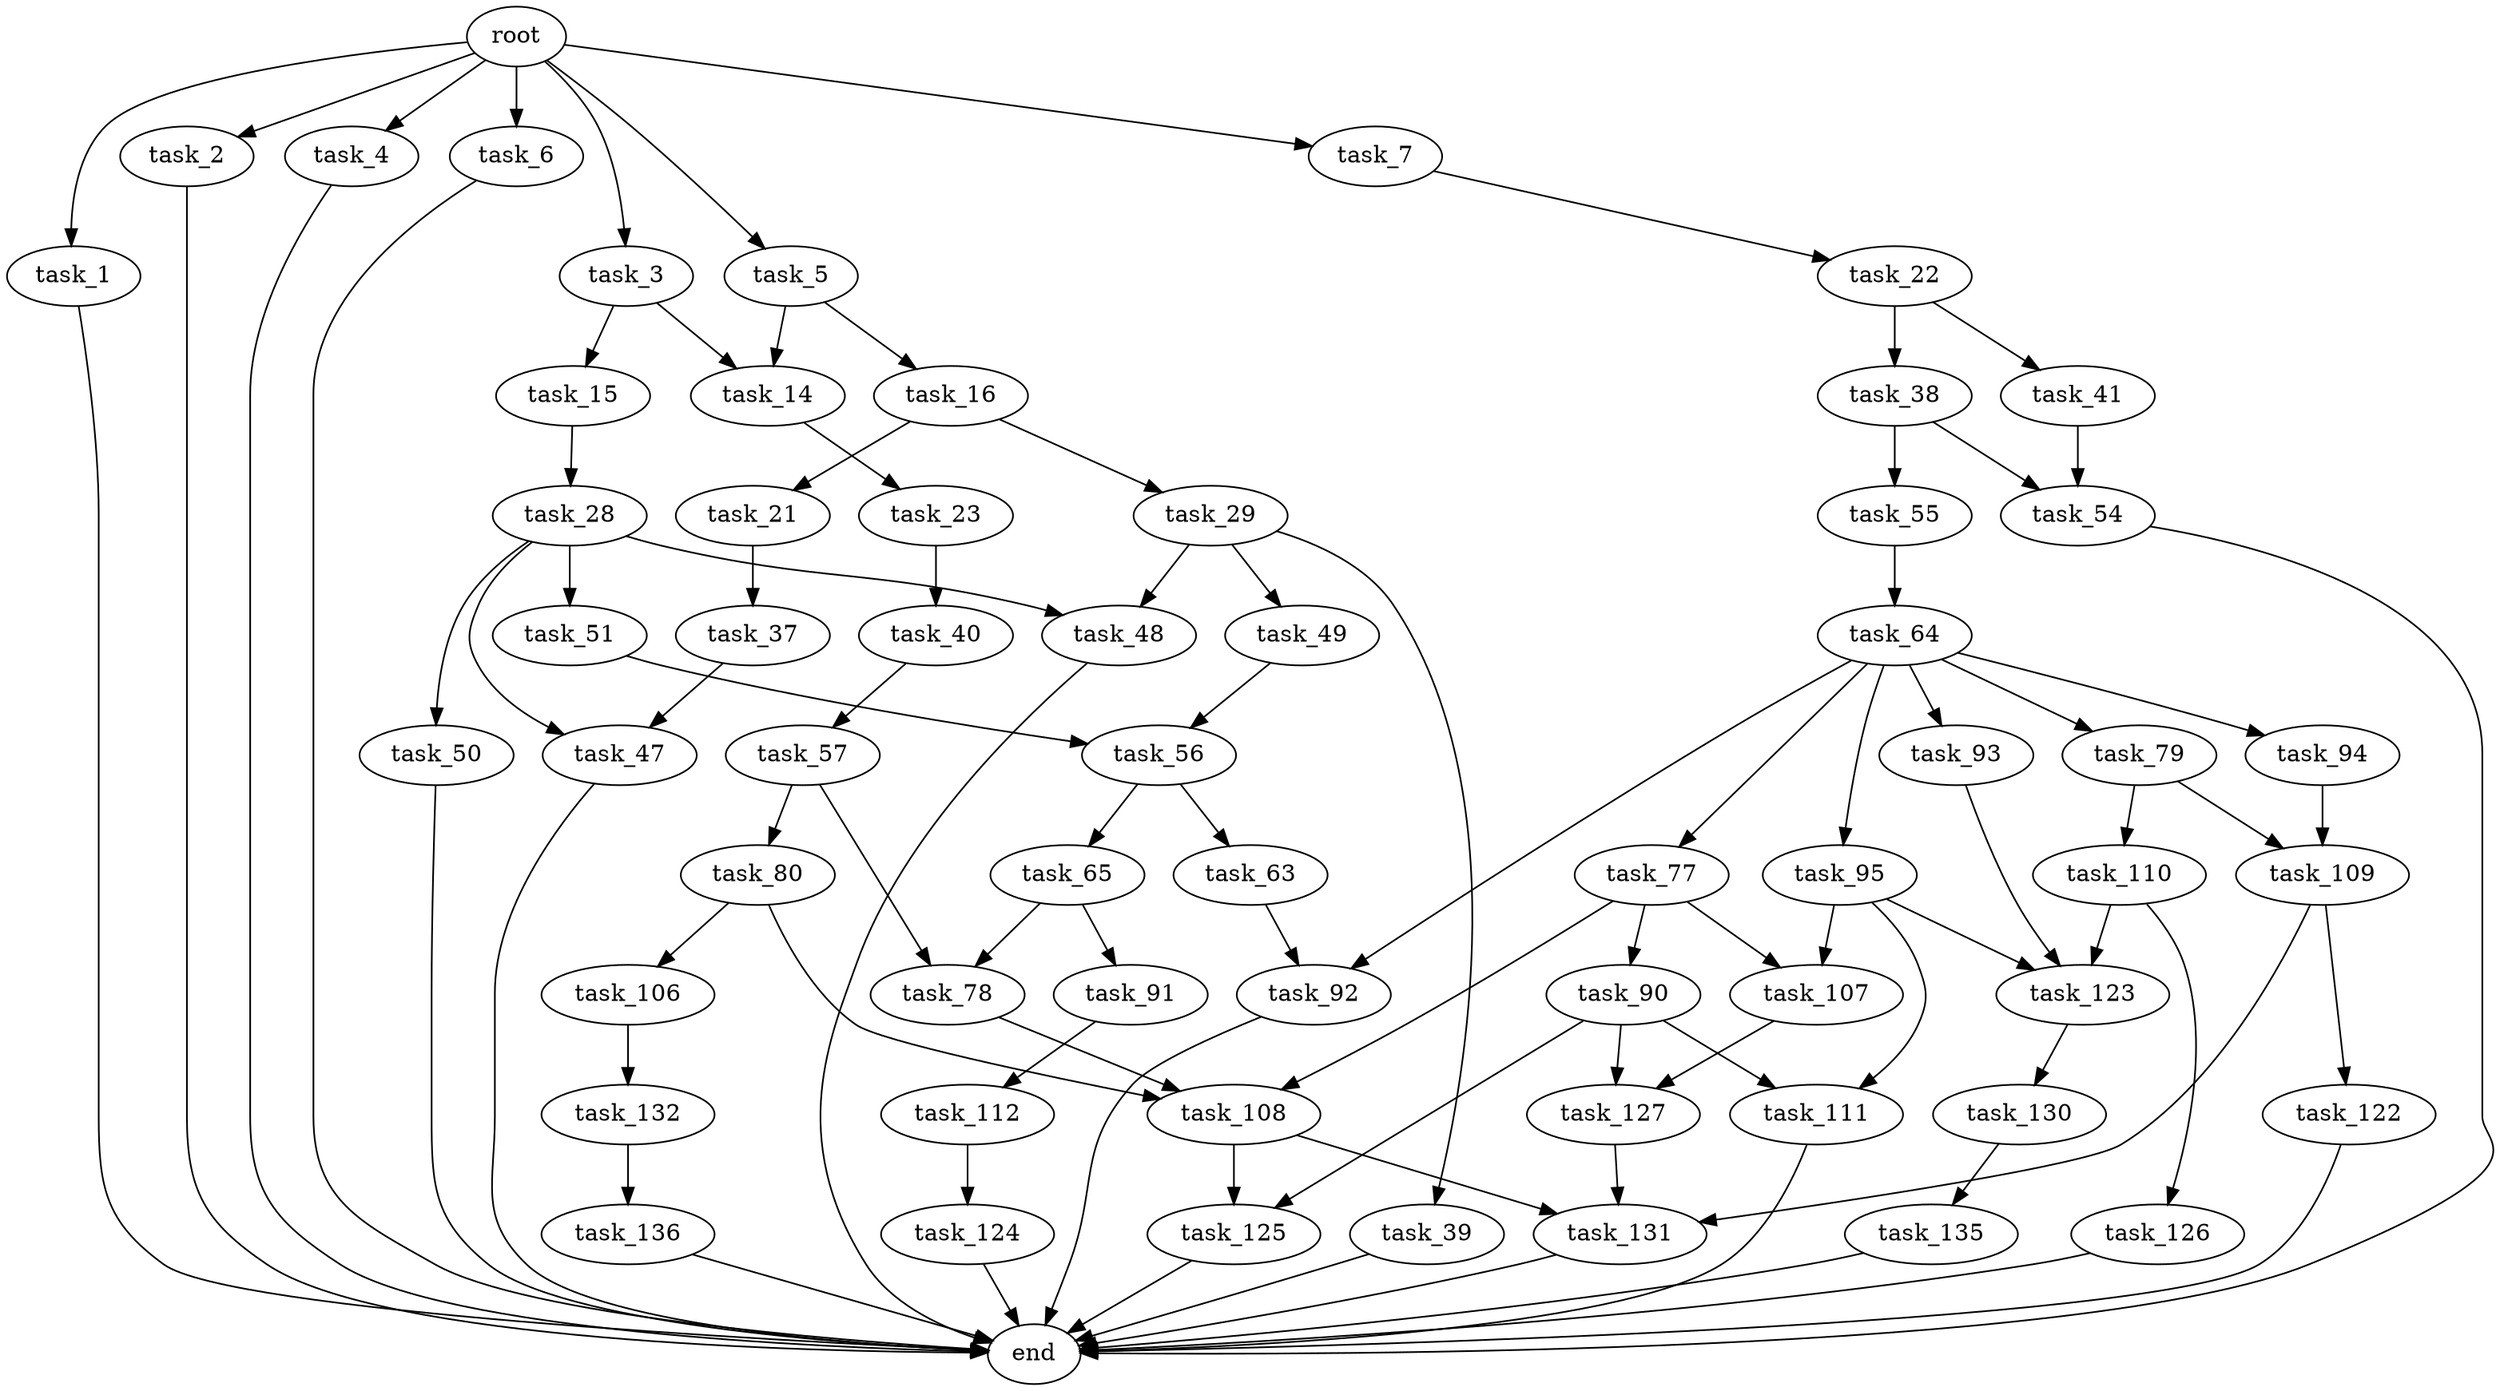 digraph G {
  root [size="0.000000"];
  task_1 [size="38990297580.000000"];
  task_2 [size="59505920789.000000"];
  task_3 [size="61633992257.000000"];
  task_4 [size="184448217172.000000"];
  task_5 [size="25128285896.000000"];
  task_6 [size="5052950161.000000"];
  task_7 [size="231928233984.000000"];
  task_14 [size="2529178822.000000"];
  task_15 [size="68719476736.000000"];
  task_16 [size="8589934592.000000"];
  task_21 [size="782757789696.000000"];
  task_22 [size="32866342929.000000"];
  task_23 [size="231928233984.000000"];
  task_28 [size="10384617838.000000"];
  task_29 [size="511053127229.000000"];
  task_37 [size="7942737092.000000"];
  task_38 [size="25177372985.000000"];
  task_39 [size="6010545683.000000"];
  task_40 [size="1762969101.000000"];
  task_41 [size="227322564705.000000"];
  task_47 [size="8589934592.000000"];
  task_48 [size="5791858215.000000"];
  task_49 [size="86711814500.000000"];
  task_50 [size="3171901787.000000"];
  task_51 [size="138216376031.000000"];
  task_54 [size="5278497322.000000"];
  task_55 [size="32929004929.000000"];
  task_56 [size="34605741498.000000"];
  task_57 [size="549755813888.000000"];
  task_63 [size="621475373319.000000"];
  task_64 [size="231928233984.000000"];
  task_65 [size="63022847684.000000"];
  task_77 [size="549755813888.000000"];
  task_78 [size="1073769313106.000000"];
  task_79 [size="41342758377.000000"];
  task_80 [size="27170679295.000000"];
  task_90 [size="782757789696.000000"];
  task_91 [size="782757789696.000000"];
  task_92 [size="28991029248.000000"];
  task_93 [size="623836304950.000000"];
  task_94 [size="536722328807.000000"];
  task_95 [size="368293445632.000000"];
  task_106 [size="37671375986.000000"];
  task_107 [size="134217728000.000000"];
  task_108 [size="68719476736.000000"];
  task_109 [size="4180715964.000000"];
  task_110 [size="782757789696.000000"];
  task_111 [size="258487103903.000000"];
  task_112 [size="1073741824000.000000"];
  task_122 [size="231928233984.000000"];
  task_123 [size="717866278387.000000"];
  task_124 [size="28991029248.000000"];
  task_125 [size="16339356533.000000"];
  task_126 [size="28991029248.000000"];
  task_127 [size="28991029248.000000"];
  task_130 [size="5632798638.000000"];
  task_131 [size="549755813888.000000"];
  task_132 [size="68719476736.000000"];
  task_135 [size="68719476736.000000"];
  task_136 [size="8589934592.000000"];
  end [size="0.000000"];

  root -> task_1 [size="1.000000"];
  root -> task_2 [size="1.000000"];
  root -> task_3 [size="1.000000"];
  root -> task_4 [size="1.000000"];
  root -> task_5 [size="1.000000"];
  root -> task_6 [size="1.000000"];
  root -> task_7 [size="1.000000"];
  task_1 -> end [size="1.000000"];
  task_2 -> end [size="1.000000"];
  task_3 -> task_14 [size="75497472.000000"];
  task_3 -> task_15 [size="75497472.000000"];
  task_4 -> end [size="1.000000"];
  task_5 -> task_14 [size="679477248.000000"];
  task_5 -> task_16 [size="679477248.000000"];
  task_6 -> end [size="1.000000"];
  task_7 -> task_22 [size="301989888.000000"];
  task_14 -> task_23 [size="75497472.000000"];
  task_15 -> task_28 [size="134217728.000000"];
  task_16 -> task_21 [size="33554432.000000"];
  task_16 -> task_29 [size="33554432.000000"];
  task_21 -> task_37 [size="679477248.000000"];
  task_22 -> task_38 [size="134217728.000000"];
  task_22 -> task_41 [size="134217728.000000"];
  task_23 -> task_40 [size="301989888.000000"];
  task_28 -> task_47 [size="209715200.000000"];
  task_28 -> task_48 [size="209715200.000000"];
  task_28 -> task_50 [size="209715200.000000"];
  task_28 -> task_51 [size="209715200.000000"];
  task_29 -> task_39 [size="679477248.000000"];
  task_29 -> task_48 [size="679477248.000000"];
  task_29 -> task_49 [size="679477248.000000"];
  task_37 -> task_47 [size="679477248.000000"];
  task_38 -> task_54 [size="75497472.000000"];
  task_38 -> task_55 [size="75497472.000000"];
  task_39 -> end [size="1.000000"];
  task_40 -> task_57 [size="33554432.000000"];
  task_41 -> task_54 [size="411041792.000000"];
  task_47 -> end [size="1.000000"];
  task_48 -> end [size="1.000000"];
  task_49 -> task_56 [size="209715200.000000"];
  task_50 -> end [size="1.000000"];
  task_51 -> task_56 [size="301989888.000000"];
  task_54 -> end [size="1.000000"];
  task_55 -> task_64 [size="33554432.000000"];
  task_56 -> task_63 [size="838860800.000000"];
  task_56 -> task_65 [size="838860800.000000"];
  task_57 -> task_78 [size="536870912.000000"];
  task_57 -> task_80 [size="536870912.000000"];
  task_63 -> task_92 [size="411041792.000000"];
  task_64 -> task_77 [size="301989888.000000"];
  task_64 -> task_79 [size="301989888.000000"];
  task_64 -> task_92 [size="301989888.000000"];
  task_64 -> task_93 [size="301989888.000000"];
  task_64 -> task_94 [size="301989888.000000"];
  task_64 -> task_95 [size="301989888.000000"];
  task_65 -> task_78 [size="75497472.000000"];
  task_65 -> task_91 [size="75497472.000000"];
  task_77 -> task_90 [size="536870912.000000"];
  task_77 -> task_107 [size="536870912.000000"];
  task_77 -> task_108 [size="536870912.000000"];
  task_78 -> task_108 [size="679477248.000000"];
  task_79 -> task_109 [size="838860800.000000"];
  task_79 -> task_110 [size="838860800.000000"];
  task_80 -> task_106 [size="838860800.000000"];
  task_80 -> task_108 [size="838860800.000000"];
  task_90 -> task_111 [size="679477248.000000"];
  task_90 -> task_125 [size="679477248.000000"];
  task_90 -> task_127 [size="679477248.000000"];
  task_91 -> task_112 [size="679477248.000000"];
  task_92 -> end [size="1.000000"];
  task_93 -> task_123 [size="679477248.000000"];
  task_94 -> task_109 [size="679477248.000000"];
  task_95 -> task_107 [size="411041792.000000"];
  task_95 -> task_111 [size="411041792.000000"];
  task_95 -> task_123 [size="411041792.000000"];
  task_106 -> task_132 [size="679477248.000000"];
  task_107 -> task_127 [size="209715200.000000"];
  task_108 -> task_125 [size="134217728.000000"];
  task_108 -> task_131 [size="134217728.000000"];
  task_109 -> task_122 [size="411041792.000000"];
  task_109 -> task_131 [size="411041792.000000"];
  task_110 -> task_123 [size="679477248.000000"];
  task_110 -> task_126 [size="679477248.000000"];
  task_111 -> end [size="1.000000"];
  task_112 -> task_124 [size="838860800.000000"];
  task_122 -> end [size="1.000000"];
  task_123 -> task_130 [size="536870912.000000"];
  task_124 -> end [size="1.000000"];
  task_125 -> end [size="1.000000"];
  task_126 -> end [size="1.000000"];
  task_127 -> task_131 [size="75497472.000000"];
  task_130 -> task_135 [size="134217728.000000"];
  task_131 -> end [size="1.000000"];
  task_132 -> task_136 [size="134217728.000000"];
  task_135 -> end [size="1.000000"];
  task_136 -> end [size="1.000000"];
}
